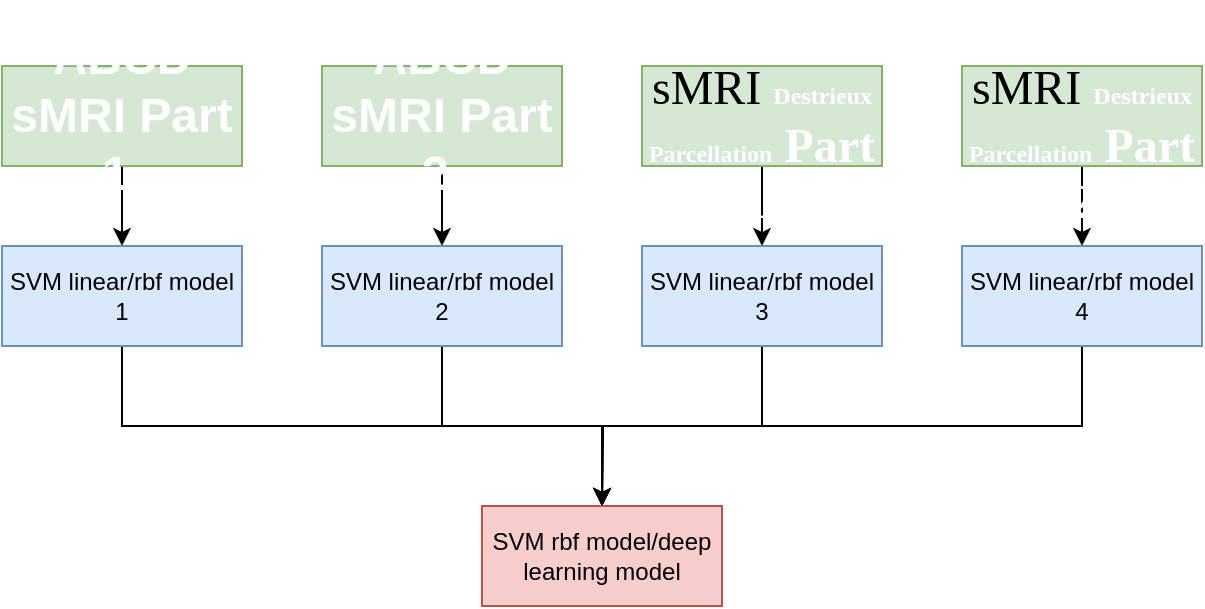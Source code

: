 <mxfile version="20.2.5" type="github">
  <diagram id="2XvPriZUGRIL5lfyOMjZ" name="第 1 页">
    <mxGraphModel dx="1185" dy="635" grid="1" gridSize="10" guides="1" tooltips="1" connect="1" arrows="1" fold="1" page="1" pageScale="1" pageWidth="827" pageHeight="1169" math="0" shadow="0">
      <root>
        <mxCell id="0" />
        <mxCell id="1" parent="0" />
        <mxCell id="pYm-GZHVAz3DZbRKwcto-9" style="edgeStyle=orthogonalEdgeStyle;rounded=0;orthogonalLoop=1;jettySize=auto;html=1;entryX=0.5;entryY=0;entryDx=0;entryDy=0;" edge="1" parent="1" source="pYm-GZHVAz3DZbRKwcto-1" target="pYm-GZHVAz3DZbRKwcto-5">
          <mxGeometry relative="1" as="geometry" />
        </mxCell>
        <mxCell id="pYm-GZHVAz3DZbRKwcto-1" value="&lt;p style=&quot;margin-top: 0pt; margin-bottom: 0pt; margin-left: 0in; direction: ltr; unicode-bidi: embed; word-break: normal;&quot;&gt;&lt;span style=&quot;font-size:18.0pt;&lt;br/&gt;font-family:等线;mso-ascii-font-family:等线;mso-fareast-font-family:等线;mso-bidi-font-family:&lt;br/&gt;+mn-cs;mso-ascii-theme-font:minor-latin;mso-fareast-theme-font:minor-fareast;&lt;br/&gt;mso-bidi-theme-font:minor-bidi;color:white;mso-color-index:14;mso-font-kerning:&lt;br/&gt;12.0pt;language:en-US;font-weight:bold;mso-style-textfill-type:solid;&lt;br/&gt;mso-style-textfill-fill-themecolor:light1;mso-style-textfill-fill-color:white;&lt;br/&gt;mso-style-textfill-fill-alpha:100.0%&quot;&gt;ABCD &lt;/span&gt;&lt;span style=&quot;font-size:18.0pt;&lt;br/&gt;font-family:等线;mso-ascii-font-family:等线;mso-fareast-font-family:等线;mso-bidi-font-family:&lt;br/&gt;+mn-cs;mso-ascii-theme-font:minor-latin;mso-fareast-theme-font:minor-fareast;&lt;br/&gt;mso-bidi-theme-font:minor-bidi;color:white;mso-color-index:14;mso-font-kerning:&lt;br/&gt;12.0pt;language:en-US;font-weight:bold;mso-style-textfill-type:solid;&lt;br/&gt;mso-style-textfill-fill-themecolor:light1;mso-style-textfill-fill-color:white;&lt;br/&gt;mso-style-textfill-fill-alpha:100.0%&quot;&gt;sMRI&lt;/span&gt;&lt;span style=&quot;font-size:18.0pt;&lt;br/&gt;font-family:等线;mso-ascii-font-family:等线;mso-fareast-font-family:等线;mso-bidi-font-family:&lt;br/&gt;+mn-cs;mso-ascii-theme-font:minor-latin;mso-fareast-theme-font:minor-fareast;&lt;br/&gt;mso-bidi-theme-font:minor-bidi;color:white;mso-color-index:14;mso-font-kerning:&lt;br/&gt;12.0pt;language:en-US;font-weight:bold;mso-style-textfill-type:solid;&lt;br/&gt;mso-style-textfill-fill-themecolor:light1;mso-style-textfill-fill-color:white;&lt;br/&gt;mso-style-textfill-fill-alpha:100.0%&quot;&gt; Part 1&amp;nbsp;&lt;/span&gt;&lt;/p&gt;" style="rounded=0;whiteSpace=wrap;html=1;fillColor=#d5e8d4;strokeColor=#82b366;" vertex="1" parent="1">
          <mxGeometry x="120" y="120" width="120" height="50" as="geometry" />
        </mxCell>
        <mxCell id="pYm-GZHVAz3DZbRKwcto-10" style="edgeStyle=orthogonalEdgeStyle;rounded=0;orthogonalLoop=1;jettySize=auto;html=1;entryX=0.5;entryY=0;entryDx=0;entryDy=0;" edge="1" parent="1" source="pYm-GZHVAz3DZbRKwcto-2" target="pYm-GZHVAz3DZbRKwcto-6">
          <mxGeometry relative="1" as="geometry" />
        </mxCell>
        <mxCell id="pYm-GZHVAz3DZbRKwcto-2" value="&lt;p style=&quot;margin-top: 0pt; margin-bottom: 0pt; margin-left: 0in; direction: ltr; unicode-bidi: embed; word-break: normal;&quot;&gt;&lt;span style=&quot;font-size:18.0pt;&lt;br/&gt;font-family:等线;mso-ascii-font-family:等线;mso-fareast-font-family:等线;mso-bidi-font-family:&lt;br/&gt;+mn-cs;mso-ascii-theme-font:minor-latin;mso-fareast-theme-font:minor-fareast;&lt;br/&gt;mso-bidi-theme-font:minor-bidi;color:white;mso-color-index:14;mso-font-kerning:&lt;br/&gt;12.0pt;language:en-US;font-weight:bold;mso-style-textfill-type:solid;&lt;br/&gt;mso-style-textfill-fill-themecolor:light1;mso-style-textfill-fill-color:white;&lt;br/&gt;mso-style-textfill-fill-alpha:100.0%&quot;&gt;ABCD &lt;/span&gt;&lt;span style=&quot;font-size:18.0pt;&lt;br/&gt;font-family:等线;mso-ascii-font-family:等线;mso-fareast-font-family:等线;mso-bidi-font-family:&lt;br/&gt;+mn-cs;mso-ascii-theme-font:minor-latin;mso-fareast-theme-font:minor-fareast;&lt;br/&gt;mso-bidi-theme-font:minor-bidi;color:white;mso-color-index:14;mso-font-kerning:&lt;br/&gt;12.0pt;language:en-US;font-weight:bold;mso-style-textfill-type:solid;&lt;br/&gt;mso-style-textfill-fill-themecolor:light1;mso-style-textfill-fill-color:white;&lt;br/&gt;mso-style-textfill-fill-alpha:100.0%&quot;&gt;sMRI&lt;/span&gt;&lt;span style=&quot;font-size:18.0pt;&lt;br/&gt;font-family:等线;mso-ascii-font-family:等线;mso-fareast-font-family:等线;mso-bidi-font-family:&lt;br/&gt;+mn-cs;mso-ascii-theme-font:minor-latin;mso-fareast-theme-font:minor-fareast;&lt;br/&gt;mso-bidi-theme-font:minor-bidi;color:white;mso-color-index:14;mso-font-kerning:&lt;br/&gt;12.0pt;language:en-US;font-weight:bold;mso-style-textfill-type:solid;&lt;br/&gt;mso-style-textfill-fill-themecolor:light1;mso-style-textfill-fill-color:white;&lt;br/&gt;mso-style-textfill-fill-alpha:100.0%&quot;&gt; Part 2&amp;nbsp;&lt;/span&gt;&lt;/p&gt;" style="rounded=0;whiteSpace=wrap;html=1;fillColor=#d5e8d4;strokeColor=#82b366;" vertex="1" parent="1">
          <mxGeometry x="280" y="120" width="120" height="50" as="geometry" />
        </mxCell>
        <mxCell id="pYm-GZHVAz3DZbRKwcto-11" style="edgeStyle=orthogonalEdgeStyle;rounded=0;orthogonalLoop=1;jettySize=auto;html=1;entryX=0.5;entryY=0;entryDx=0;entryDy=0;" edge="1" parent="1" source="pYm-GZHVAz3DZbRKwcto-3" target="pYm-GZHVAz3DZbRKwcto-7">
          <mxGeometry relative="1" as="geometry" />
        </mxCell>
        <mxCell id="pYm-GZHVAz3DZbRKwcto-3" value="&lt;p style=&quot;margin-top: 0pt; margin-bottom: 0pt; margin-left: 0in; direction: ltr; unicode-bidi: embed; word-break: normal;&quot;&gt;&lt;span style=&quot;font-size:18.0pt;&lt;br/&gt;font-family:等线;mso-ascii-font-family:等线;mso-fareast-font-family:等线;mso-bidi-font-family:&lt;br/&gt;+mn-cs;mso-ascii-theme-font:minor-latin;mso-fareast-theme-font:minor-fareast;&lt;br/&gt;mso-bidi-theme-font:minor-bidi;color:white;mso-color-index:14;mso-font-kerning:&lt;br/&gt;12.0pt;language:fr;font-weight:bold;mso-style-textfill-type:solid;mso-style-textfill-fill-themecolor:&lt;br/&gt;light1;mso-style-textfill-fill-color:white;mso-style-textfill-fill-alpha:100.0%&quot;&gt;ABCD&lt;br/&gt;&lt;/span&gt;&lt;span style=&quot;font-size:18.0pt;font-family:等线;mso-ascii-font-family:等线;&lt;br/&gt;mso-fareast-font-family:等线;mso-bidi-font-family:+mn-cs;mso-ascii-theme-font:&lt;br/&gt;minor-latin;mso-fareast-theme-font:minor-fareast;mso-bidi-theme-font:minor-bidi;&lt;br/&gt;color:white;mso-color-index:14;mso-font-kerning:12.0pt;language:fr;font-weight:&lt;br/&gt;bold;mso-style-textfill-type:solid;mso-style-textfill-fill-themecolor:light1;&lt;br/&gt;mso-style-textfill-fill-color:white;mso-style-textfill-fill-alpha:100.0%&quot;&gt;sMRI&lt;/span&gt;&lt;span style=&quot;font-size:18.0pt;font-family:等线;mso-ascii-font-family:等线;mso-fareast-font-family:&lt;br/&gt;等线;mso-bidi-font-family:+mn-cs;mso-ascii-theme-font:minor-latin;mso-fareast-theme-font:&lt;br/&gt;minor-fareast;mso-bidi-theme-font:minor-bidi;color:white;mso-color-index:14;&lt;br/&gt;mso-font-kerning:12.0pt;language:fr;font-weight:bold;mso-style-textfill-type:&lt;br/&gt;solid;mso-style-textfill-fill-themecolor:light1;mso-style-textfill-fill-color:&lt;br/&gt;white;mso-style-textfill-fill-alpha:100.0%&quot;&gt; &lt;/span&gt;&lt;span style=&quot;font-size:&lt;br/&gt;18.0pt;font-family:等线;mso-ascii-font-family:等线;mso-fareast-font-family:等线;&lt;br/&gt;mso-bidi-font-family:+mn-cs;mso-ascii-theme-font:minor-latin;mso-fareast-theme-font:&lt;br/&gt;minor-fareast;mso-bidi-theme-font:minor-bidi;color:white;mso-color-index:14;&lt;br/&gt;mso-font-kerning:12.0pt;language:fr;font-weight:bold;mso-style-textfill-type:&lt;br/&gt;solid;mso-style-textfill-fill-themecolor:light1;mso-style-textfill-fill-color:&lt;br/&gt;white;mso-style-textfill-fill-alpha:100.0%&quot;&gt;Destrieux&lt;/span&gt;&lt;span style=&quot;font-size:18.0pt;font-family:等线;mso-ascii-font-family:等线;mso-fareast-font-family:&lt;br/&gt;等线;mso-bidi-font-family:+mn-cs;mso-ascii-theme-font:minor-latin;mso-fareast-theme-font:&lt;br/&gt;minor-fareast;mso-bidi-theme-font:minor-bidi;color:white;mso-color-index:14;&lt;br/&gt;mso-font-kerning:12.0pt;language:fr;font-weight:bold;mso-style-textfill-type:&lt;br/&gt;solid;mso-style-textfill-fill-themecolor:light1;mso-style-textfill-fill-color:&lt;br/&gt;white;mso-style-textfill-fill-alpha:100.0%&quot;&gt; &lt;/span&gt;&lt;span style=&quot;font-size:&lt;br/&gt;18.0pt;font-family:等线;mso-ascii-font-family:等线;mso-fareast-font-family:等线;&lt;br/&gt;mso-bidi-font-family:+mn-cs;mso-ascii-theme-font:minor-latin;mso-fareast-theme-font:&lt;br/&gt;minor-fareast;mso-bidi-theme-font:minor-bidi;color:white;mso-color-index:14;&lt;br/&gt;mso-font-kerning:12.0pt;language:fr;font-weight:bold;mso-style-textfill-type:&lt;br/&gt;solid;mso-style-textfill-fill-themecolor:light1;mso-style-textfill-fill-color:&lt;br/&gt;white;mso-style-textfill-fill-alpha:100.0%&quot;&gt;Parcellation&lt;/span&gt;&lt;span style=&quot;font-size:18.0pt;font-family:等线;mso-ascii-font-family:等线;mso-fareast-font-family:&lt;br/&gt;等线;mso-bidi-font-family:+mn-cs;mso-ascii-theme-font:minor-latin;mso-fareast-theme-font:&lt;br/&gt;minor-fareast;mso-bidi-theme-font:minor-bidi;color:white;mso-color-index:14;&lt;br/&gt;mso-font-kerning:12.0pt;language:fr;font-weight:bold;mso-style-textfill-type:&lt;br/&gt;solid;mso-style-textfill-fill-themecolor:light1;mso-style-textfill-fill-color:&lt;br/&gt;white;mso-style-textfill-fill-alpha:100.0%&quot;&gt; Part 1&amp;nbsp;&lt;/span&gt;&lt;/p&gt;" style="rounded=0;whiteSpace=wrap;html=1;fillColor=#d5e8d4;strokeColor=#82b366;" vertex="1" parent="1">
          <mxGeometry x="440" y="120" width="120" height="50" as="geometry" />
        </mxCell>
        <mxCell id="pYm-GZHVAz3DZbRKwcto-12" style="edgeStyle=orthogonalEdgeStyle;rounded=0;orthogonalLoop=1;jettySize=auto;html=1;entryX=0.5;entryY=0;entryDx=0;entryDy=0;" edge="1" parent="1" source="pYm-GZHVAz3DZbRKwcto-4" target="pYm-GZHVAz3DZbRKwcto-8">
          <mxGeometry relative="1" as="geometry" />
        </mxCell>
        <mxCell id="pYm-GZHVAz3DZbRKwcto-4" value="&lt;p style=&quot;margin-top: 0pt; margin-bottom: 0pt; margin-left: 0in; direction: ltr; unicode-bidi: embed; word-break: normal;&quot;&gt;&lt;span style=&quot;font-size:18.0pt;&lt;br/&gt;font-family:等线;mso-ascii-font-family:等线;mso-fareast-font-family:等线;mso-bidi-font-family:&lt;br/&gt;+mn-cs;mso-ascii-theme-font:minor-latin;mso-fareast-theme-font:minor-fareast;&lt;br/&gt;mso-bidi-theme-font:minor-bidi;color:white;mso-color-index:14;mso-font-kerning:&lt;br/&gt;12.0pt;language:fr;font-weight:bold;mso-style-textfill-type:solid;mso-style-textfill-fill-themecolor:&lt;br/&gt;light1;mso-style-textfill-fill-color:white;mso-style-textfill-fill-alpha:100.0%&quot;&gt;ABCD&lt;br/&gt;&lt;/span&gt;&lt;span style=&quot;font-size:18.0pt;font-family:等线;mso-ascii-font-family:等线;&lt;br/&gt;mso-fareast-font-family:等线;mso-bidi-font-family:+mn-cs;mso-ascii-theme-font:&lt;br/&gt;minor-latin;mso-fareast-theme-font:minor-fareast;mso-bidi-theme-font:minor-bidi;&lt;br/&gt;color:white;mso-color-index:14;mso-font-kerning:12.0pt;language:fr;font-weight:&lt;br/&gt;bold;mso-style-textfill-type:solid;mso-style-textfill-fill-themecolor:light1;&lt;br/&gt;mso-style-textfill-fill-color:white;mso-style-textfill-fill-alpha:100.0%&quot;&gt;sMRI&lt;/span&gt;&lt;span style=&quot;font-size:18.0pt;font-family:等线;mso-ascii-font-family:等线;mso-fareast-font-family:&lt;br/&gt;等线;mso-bidi-font-family:+mn-cs;mso-ascii-theme-font:minor-latin;mso-fareast-theme-font:&lt;br/&gt;minor-fareast;mso-bidi-theme-font:minor-bidi;color:white;mso-color-index:14;&lt;br/&gt;mso-font-kerning:12.0pt;language:fr;font-weight:bold;mso-style-textfill-type:&lt;br/&gt;solid;mso-style-textfill-fill-themecolor:light1;mso-style-textfill-fill-color:&lt;br/&gt;white;mso-style-textfill-fill-alpha:100.0%&quot;&gt; &lt;/span&gt;&lt;span style=&quot;font-size:&lt;br/&gt;18.0pt;font-family:等线;mso-ascii-font-family:等线;mso-fareast-font-family:等线;&lt;br/&gt;mso-bidi-font-family:+mn-cs;mso-ascii-theme-font:minor-latin;mso-fareast-theme-font:&lt;br/&gt;minor-fareast;mso-bidi-theme-font:minor-bidi;color:white;mso-color-index:14;&lt;br/&gt;mso-font-kerning:12.0pt;language:fr;font-weight:bold;mso-style-textfill-type:&lt;br/&gt;solid;mso-style-textfill-fill-themecolor:light1;mso-style-textfill-fill-color:&lt;br/&gt;white;mso-style-textfill-fill-alpha:100.0%&quot;&gt;Destrieux&lt;/span&gt;&lt;span style=&quot;font-size:18.0pt;font-family:等线;mso-ascii-font-family:等线;mso-fareast-font-family:&lt;br/&gt;等线;mso-bidi-font-family:+mn-cs;mso-ascii-theme-font:minor-latin;mso-fareast-theme-font:&lt;br/&gt;minor-fareast;mso-bidi-theme-font:minor-bidi;color:white;mso-color-index:14;&lt;br/&gt;mso-font-kerning:12.0pt;language:fr;font-weight:bold;mso-style-textfill-type:&lt;br/&gt;solid;mso-style-textfill-fill-themecolor:light1;mso-style-textfill-fill-color:&lt;br/&gt;white;mso-style-textfill-fill-alpha:100.0%&quot;&gt; &lt;/span&gt;&lt;span style=&quot;font-size:&lt;br/&gt;18.0pt;font-family:等线;mso-ascii-font-family:等线;mso-fareast-font-family:等线;&lt;br/&gt;mso-bidi-font-family:+mn-cs;mso-ascii-theme-font:minor-latin;mso-fareast-theme-font:&lt;br/&gt;minor-fareast;mso-bidi-theme-font:minor-bidi;color:white;mso-color-index:14;&lt;br/&gt;mso-font-kerning:12.0pt;language:fr;font-weight:bold;mso-style-textfill-type:&lt;br/&gt;solid;mso-style-textfill-fill-themecolor:light1;mso-style-textfill-fill-color:&lt;br/&gt;white;mso-style-textfill-fill-alpha:100.0%&quot;&gt;Parcellation&lt;/span&gt;&lt;span style=&quot;font-size:18.0pt;font-family:等线;mso-ascii-font-family:等线;mso-fareast-font-family:&lt;br/&gt;等线;mso-bidi-font-family:+mn-cs;mso-ascii-theme-font:minor-latin;mso-fareast-theme-font:&lt;br/&gt;minor-fareast;mso-bidi-theme-font:minor-bidi;color:white;mso-color-index:14;&lt;br/&gt;mso-font-kerning:12.0pt;language:fr;font-weight:bold;mso-style-textfill-type:&lt;br/&gt;solid;mso-style-textfill-fill-themecolor:light1;mso-style-textfill-fill-color:&lt;br/&gt;white;mso-style-textfill-fill-alpha:100.0%&quot;&gt; Part &lt;/span&gt;&lt;span style=&quot;font-size:18.0pt;font-family:等线;mso-ascii-font-family:等线;mso-fareast-font-family:&lt;br/&gt;等线;mso-bidi-font-family:+mn-cs;mso-ascii-theme-font:minor-latin;mso-fareast-theme-font:&lt;br/&gt;minor-fareast;mso-bidi-theme-font:minor-bidi;color:white;mso-color-index:14;&lt;br/&gt;mso-font-kerning:12.0pt;language:en-US;font-weight:bold;mso-style-textfill-type:&lt;br/&gt;solid;mso-style-textfill-fill-themecolor:light1;mso-style-textfill-fill-color:&lt;br/&gt;white;mso-style-textfill-fill-alpha:100.0%&quot;&gt;2&lt;/span&gt;&lt;span style=&quot;font-size:&lt;br/&gt;18.0pt;font-family:等线;mso-ascii-font-family:等线;mso-fareast-font-family:等线;&lt;br/&gt;mso-bidi-font-family:+mn-cs;mso-ascii-theme-font:minor-latin;mso-fareast-theme-font:&lt;br/&gt;minor-fareast;mso-bidi-theme-font:minor-bidi;color:white;mso-color-index:14;&lt;br/&gt;mso-font-kerning:12.0pt;language:fr;font-weight:bold;mso-style-textfill-type:&lt;br/&gt;solid;mso-style-textfill-fill-themecolor:light1;mso-style-textfill-fill-color:&lt;br/&gt;white;mso-style-textfill-fill-alpha:100.0%&quot;&gt; &lt;/span&gt;&lt;/p&gt;" style="rounded=0;whiteSpace=wrap;html=1;fillColor=#d5e8d4;strokeColor=#82b366;" vertex="1" parent="1">
          <mxGeometry x="600" y="120" width="120" height="50" as="geometry" />
        </mxCell>
        <mxCell id="pYm-GZHVAz3DZbRKwcto-20" style="edgeStyle=orthogonalEdgeStyle;rounded=0;orthogonalLoop=1;jettySize=auto;html=1;entryX=0.5;entryY=0;entryDx=0;entryDy=0;exitX=0.5;exitY=1;exitDx=0;exitDy=0;" edge="1" parent="1" source="pYm-GZHVAz3DZbRKwcto-5" target="pYm-GZHVAz3DZbRKwcto-13">
          <mxGeometry relative="1" as="geometry" />
        </mxCell>
        <mxCell id="pYm-GZHVAz3DZbRKwcto-5" value="&lt;p style=&quot;margin-top: 0pt; margin-bottom: 0pt; margin-left: 0in; direction: ltr; unicode-bidi: embed; word-break: normal;&quot;&gt;&lt;span&gt;SVM linear/&lt;/span&gt;&lt;span&gt;rbf&lt;/span&gt;&lt;span&gt; model 1&lt;/span&gt;&lt;/p&gt;" style="rounded=0;whiteSpace=wrap;html=1;fillColor=#dae8fc;strokeColor=#6c8ebf;" vertex="1" parent="1">
          <mxGeometry x="120" y="210" width="120" height="50" as="geometry" />
        </mxCell>
        <mxCell id="pYm-GZHVAz3DZbRKwcto-21" style="edgeStyle=orthogonalEdgeStyle;rounded=0;orthogonalLoop=1;jettySize=auto;html=1;entryX=0.5;entryY=0;entryDx=0;entryDy=0;" edge="1" parent="1" source="pYm-GZHVAz3DZbRKwcto-6" target="pYm-GZHVAz3DZbRKwcto-13">
          <mxGeometry relative="1" as="geometry" />
        </mxCell>
        <mxCell id="pYm-GZHVAz3DZbRKwcto-6" value="&lt;p style=&quot;margin-top: 0pt; margin-bottom: 0pt; margin-left: 0in; direction: ltr; unicode-bidi: embed; word-break: normal;&quot;&gt;&lt;span&gt;SVM linear/&lt;/span&gt;&lt;span&gt;rbf&lt;/span&gt;&lt;span&gt; model 2&lt;/span&gt;&lt;/p&gt;" style="rounded=0;whiteSpace=wrap;html=1;fillColor=#dae8fc;strokeColor=#6c8ebf;" vertex="1" parent="1">
          <mxGeometry x="280" y="210" width="120" height="50" as="geometry" />
        </mxCell>
        <mxCell id="pYm-GZHVAz3DZbRKwcto-22" style="edgeStyle=orthogonalEdgeStyle;rounded=0;orthogonalLoop=1;jettySize=auto;html=1;exitX=0.5;exitY=1;exitDx=0;exitDy=0;" edge="1" parent="1" source="pYm-GZHVAz3DZbRKwcto-7">
          <mxGeometry relative="1" as="geometry">
            <mxPoint x="420" y="340" as="targetPoint" />
          </mxGeometry>
        </mxCell>
        <mxCell id="pYm-GZHVAz3DZbRKwcto-7" value="&lt;p style=&quot;margin-top: 0pt; margin-bottom: 0pt; margin-left: 0in; direction: ltr; unicode-bidi: embed; word-break: normal;&quot;&gt;&lt;span&gt;SVM linear/&lt;/span&gt;&lt;span&gt;rbf&lt;/span&gt;&lt;span&gt; model 3&lt;/span&gt;&lt;/p&gt;" style="rounded=0;whiteSpace=wrap;html=1;fillColor=#dae8fc;strokeColor=#6c8ebf;" vertex="1" parent="1">
          <mxGeometry x="440" y="210" width="120" height="50" as="geometry" />
        </mxCell>
        <mxCell id="pYm-GZHVAz3DZbRKwcto-23" style="edgeStyle=orthogonalEdgeStyle;rounded=0;orthogonalLoop=1;jettySize=auto;html=1;exitX=0.5;exitY=1;exitDx=0;exitDy=0;" edge="1" parent="1" source="pYm-GZHVAz3DZbRKwcto-8">
          <mxGeometry relative="1" as="geometry">
            <mxPoint x="420" y="340" as="targetPoint" />
          </mxGeometry>
        </mxCell>
        <mxCell id="pYm-GZHVAz3DZbRKwcto-8" value="&lt;p style=&quot;margin-top: 0pt; margin-bottom: 0pt; margin-left: 0in; direction: ltr; unicode-bidi: embed; word-break: normal;&quot;&gt;&lt;span&gt;SVM linear/&lt;/span&gt;&lt;span&gt;rbf&lt;/span&gt;&lt;span&gt; model 4&lt;/span&gt;&lt;/p&gt;" style="rounded=0;whiteSpace=wrap;html=1;fillColor=#dae8fc;strokeColor=#6c8ebf;" vertex="1" parent="1">
          <mxGeometry x="600" y="210" width="120" height="50" as="geometry" />
        </mxCell>
        <mxCell id="pYm-GZHVAz3DZbRKwcto-13" value="&lt;p style=&quot;margin-top: 0pt; margin-bottom: 0pt; margin-left: 0in; direction: ltr; unicode-bidi: embed; word-break: normal;&quot;&gt;&lt;span&gt;SVM &lt;/span&gt;&lt;span&gt;rbf&lt;/span&gt;&lt;span&gt; model/deep learning model&lt;/span&gt;&lt;/p&gt;" style="rounded=0;whiteSpace=wrap;html=1;fillColor=#f8cecc;strokeColor=#b85450;" vertex="1" parent="1">
          <mxGeometry x="360" y="340" width="120" height="50" as="geometry" />
        </mxCell>
      </root>
    </mxGraphModel>
  </diagram>
</mxfile>
